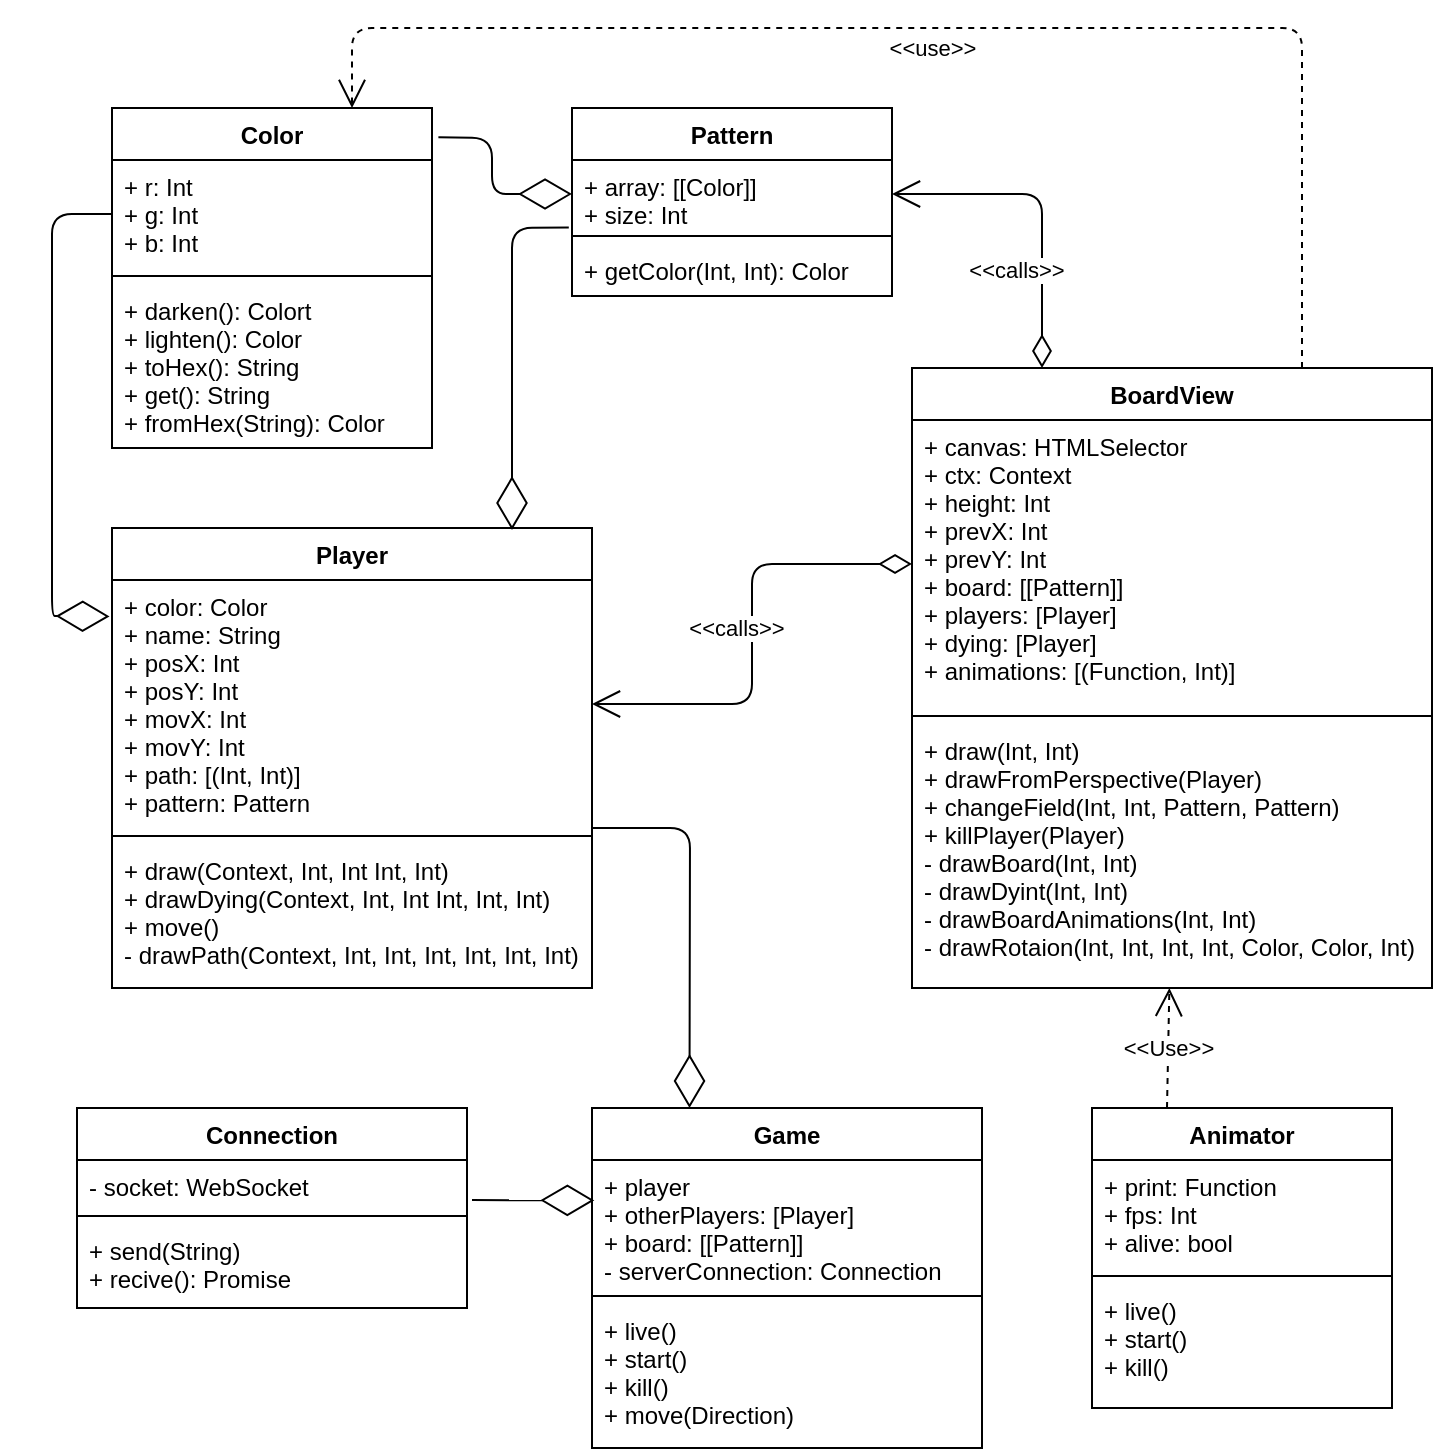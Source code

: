 <mxfile version="13.9.8" type="device"><diagram id="7nctGKwDVPVxih5v_kCL" name="Page-1"><mxGraphModel dx="1038" dy="523" grid="1" gridSize="10" guides="1" tooltips="1" connect="1" arrows="1" fold="1" page="1" pageScale="1" pageWidth="850" pageHeight="1100" math="0" shadow="0"><root><mxCell id="0"/><mxCell id="1" parent="0"/><mxCell id="rH_dn1NlZQ1iKTYGKMYJ-7" value="Color" style="swimlane;fontStyle=1;align=center;verticalAlign=top;childLayout=stackLayout;horizontal=1;startSize=26;horizontalStack=0;resizeParent=1;resizeParentMax=0;resizeLast=0;collapsible=1;marginBottom=0;" parent="1" vertex="1"><mxGeometry x="60" y="60" width="160" height="170" as="geometry"><mxRectangle x="120" y="90" width="60" height="26" as="alternateBounds"/></mxGeometry></mxCell><mxCell id="rH_dn1NlZQ1iKTYGKMYJ-8" value="+ r: Int&#10;+ g: Int&#10;+ b: Int" style="text;strokeColor=none;fillColor=none;align=left;verticalAlign=top;spacingLeft=4;spacingRight=4;overflow=hidden;rotatable=0;points=[[0,0.5],[1,0.5]];portConstraint=eastwest;" parent="rH_dn1NlZQ1iKTYGKMYJ-7" vertex="1"><mxGeometry y="26" width="160" height="54" as="geometry"/></mxCell><mxCell id="rH_dn1NlZQ1iKTYGKMYJ-9" value="" style="line;strokeWidth=1;fillColor=none;align=left;verticalAlign=middle;spacingTop=-1;spacingLeft=3;spacingRight=3;rotatable=0;labelPosition=right;points=[];portConstraint=eastwest;" parent="rH_dn1NlZQ1iKTYGKMYJ-7" vertex="1"><mxGeometry y="80" width="160" height="8" as="geometry"/></mxCell><mxCell id="rH_dn1NlZQ1iKTYGKMYJ-10" value="+ darken(): Colort&#10;+ lighten(): Color&#10;+ toHex(): String&#10;+ get(): String&#10;+ fromHex(String): Color" style="text;strokeColor=none;fillColor=none;align=left;verticalAlign=top;spacingLeft=4;spacingRight=4;overflow=hidden;rotatable=0;points=[[0,0.5],[1,0.5]];portConstraint=eastwest;fontStyle=0" parent="rH_dn1NlZQ1iKTYGKMYJ-7" vertex="1"><mxGeometry y="88" width="160" height="82" as="geometry"/></mxCell><mxCell id="rH_dn1NlZQ1iKTYGKMYJ-11" value="Pattern" style="swimlane;fontStyle=1;align=center;verticalAlign=top;childLayout=stackLayout;horizontal=1;startSize=26;horizontalStack=0;resizeParent=1;resizeParentMax=0;resizeLast=0;collapsible=1;marginBottom=0;" parent="1" vertex="1"><mxGeometry x="290" y="60" width="160" height="94" as="geometry"/></mxCell><mxCell id="rH_dn1NlZQ1iKTYGKMYJ-12" value="+ array: [[Color]]&#10;+ size: Int" style="text;strokeColor=none;fillColor=none;align=left;verticalAlign=top;spacingLeft=4;spacingRight=4;overflow=hidden;rotatable=0;points=[[0,0.5],[1,0.5]];portConstraint=eastwest;" parent="rH_dn1NlZQ1iKTYGKMYJ-11" vertex="1"><mxGeometry y="26" width="160" height="34" as="geometry"/></mxCell><mxCell id="rH_dn1NlZQ1iKTYGKMYJ-13" value="" style="line;strokeWidth=1;fillColor=none;align=left;verticalAlign=middle;spacingTop=-1;spacingLeft=3;spacingRight=3;rotatable=0;labelPosition=right;points=[];portConstraint=eastwest;" parent="rH_dn1NlZQ1iKTYGKMYJ-11" vertex="1"><mxGeometry y="60" width="160" height="8" as="geometry"/></mxCell><mxCell id="rH_dn1NlZQ1iKTYGKMYJ-14" value="+ getColor(Int, Int): Color" style="text;strokeColor=none;fillColor=none;align=left;verticalAlign=top;spacingLeft=4;spacingRight=4;overflow=hidden;rotatable=0;points=[[0,0.5],[1,0.5]];portConstraint=eastwest;" parent="rH_dn1NlZQ1iKTYGKMYJ-11" vertex="1"><mxGeometry y="68" width="160" height="26" as="geometry"/></mxCell><mxCell id="rH_dn1NlZQ1iKTYGKMYJ-15" value="" style="endArrow=diamondThin;endFill=0;endSize=24;html=1;exitX=1.02;exitY=0.086;exitDx=0;exitDy=0;exitPerimeter=0;entryX=0;entryY=0.5;entryDx=0;entryDy=0;" parent="1" source="rH_dn1NlZQ1iKTYGKMYJ-7" target="rH_dn1NlZQ1iKTYGKMYJ-12" edge="1"><mxGeometry width="160" relative="1" as="geometry"><mxPoint x="270" y="210" as="sourcePoint"/><mxPoint x="430" y="210" as="targetPoint"/><Array as="points"><mxPoint x="250" y="75"/><mxPoint x="250" y="103"/></Array></mxGeometry></mxCell><mxCell id="rH_dn1NlZQ1iKTYGKMYJ-16" value="Player" style="swimlane;fontStyle=1;align=center;verticalAlign=top;childLayout=stackLayout;horizontal=1;startSize=26;horizontalStack=0;resizeParent=1;resizeParentMax=0;resizeLast=0;collapsible=1;marginBottom=0;" parent="1" vertex="1"><mxGeometry x="60" y="270" width="240" height="230" as="geometry"/></mxCell><mxCell id="rH_dn1NlZQ1iKTYGKMYJ-17" value="+ color: Color&#10;+ name: String&#10;+ posX: Int&#10;+ posY: Int&#10;+ movX: Int&#10;+ movY: Int&#10;+ path: [(Int, Int)]&#10;+ pattern: Pattern" style="text;strokeColor=none;fillColor=none;align=left;verticalAlign=top;spacingLeft=4;spacingRight=4;overflow=hidden;rotatable=0;points=[[0,0.5],[1,0.5]];portConstraint=eastwest;" parent="rH_dn1NlZQ1iKTYGKMYJ-16" vertex="1"><mxGeometry y="26" width="240" height="124" as="geometry"/></mxCell><mxCell id="rH_dn1NlZQ1iKTYGKMYJ-18" value="" style="line;strokeWidth=1;fillColor=none;align=left;verticalAlign=middle;spacingTop=-1;spacingLeft=3;spacingRight=3;rotatable=0;labelPosition=right;points=[];portConstraint=eastwest;" parent="rH_dn1NlZQ1iKTYGKMYJ-16" vertex="1"><mxGeometry y="150" width="240" height="8" as="geometry"/></mxCell><mxCell id="rH_dn1NlZQ1iKTYGKMYJ-19" value="+ draw(Context, Int, Int Int, Int)&#10;+ drawDying(Context, Int, Int Int, Int, Int)&#10;+ move()&#10;- drawPath(Context, Int, Int, Int, Int, Int, Int)" style="text;strokeColor=none;fillColor=none;align=left;verticalAlign=top;spacingLeft=4;spacingRight=4;overflow=hidden;rotatable=0;points=[[0,0.5],[1,0.5]];portConstraint=eastwest;" parent="rH_dn1NlZQ1iKTYGKMYJ-16" vertex="1"><mxGeometry y="158" width="240" height="72" as="geometry"/></mxCell><mxCell id="rH_dn1NlZQ1iKTYGKMYJ-23" value="" style="endArrow=diamondThin;endFill=0;endSize=24;html=1;exitX=0;exitY=0.5;exitDx=0;exitDy=0;entryX=-0.005;entryY=0.147;entryDx=0;entryDy=0;entryPerimeter=0;" parent="1" source="rH_dn1NlZQ1iKTYGKMYJ-8" target="rH_dn1NlZQ1iKTYGKMYJ-17" edge="1"><mxGeometry width="160" relative="1" as="geometry"><mxPoint x="260" y="230" as="sourcePoint"/><mxPoint x="420" y="230" as="targetPoint"/><Array as="points"><mxPoint x="30" y="113"/><mxPoint x="30" y="314"/></Array></mxGeometry></mxCell><mxCell id="rH_dn1NlZQ1iKTYGKMYJ-29" value="" style="endArrow=diamondThin;endFill=0;endSize=24;html=1;exitX=-0.01;exitY=0.994;exitDx=0;exitDy=0;exitPerimeter=0;" parent="1" source="rH_dn1NlZQ1iKTYGKMYJ-12" edge="1"><mxGeometry width="160" relative="1" as="geometry"><mxPoint x="250" y="200" as="sourcePoint"/><mxPoint x="260" y="271" as="targetPoint"/><Array as="points"><mxPoint x="260" y="120"/></Array></mxGeometry></mxCell><mxCell id="rH_dn1NlZQ1iKTYGKMYJ-30" value="BoardView" style="swimlane;fontStyle=1;align=center;verticalAlign=top;childLayout=stackLayout;horizontal=1;startSize=26;horizontalStack=0;resizeParent=1;resizeParentMax=0;resizeLast=0;collapsible=1;marginBottom=0;" parent="1" vertex="1"><mxGeometry x="460" y="190" width="260" height="310" as="geometry"><mxRectangle x="440" y="190" width="90" height="26" as="alternateBounds"/></mxGeometry></mxCell><mxCell id="rH_dn1NlZQ1iKTYGKMYJ-31" value="+ canvas: HTMLSelector&#10;+ ctx: Context&#10;+ height: Int&#10;+ prevX: Int&#10;+ prevY: Int&#10;+ board: [[Pattern]]&#10;+ players: [Player]&#10;+ dying: [Player]&#10;+ animations: [(Function, Int)]" style="text;strokeColor=none;fillColor=none;align=left;verticalAlign=top;spacingLeft=4;spacingRight=4;overflow=hidden;rotatable=0;points=[[0,0.5],[1,0.5]];portConstraint=eastwest;" parent="rH_dn1NlZQ1iKTYGKMYJ-30" vertex="1"><mxGeometry y="26" width="260" height="144" as="geometry"/></mxCell><mxCell id="rH_dn1NlZQ1iKTYGKMYJ-32" value="" style="line;strokeWidth=1;fillColor=none;align=left;verticalAlign=middle;spacingTop=-1;spacingLeft=3;spacingRight=3;rotatable=0;labelPosition=right;points=[];portConstraint=eastwest;" parent="rH_dn1NlZQ1iKTYGKMYJ-30" vertex="1"><mxGeometry y="170" width="260" height="8" as="geometry"/></mxCell><mxCell id="rH_dn1NlZQ1iKTYGKMYJ-33" value="+ draw(Int, Int)&#10;+ drawFromPerspective(Player)&#10;+ changeField(Int, Int, Pattern, Pattern)&#10;+ killPlayer(Player)&#10;- drawBoard(Int, Int)&#10;- drawDyint(Int, Int)&#10;- drawBoardAnimations(Int, Int)&#10;- drawRotaion(Int, Int, Int, Int, Color, Color, Int)&#10;" style="text;strokeColor=none;fillColor=none;align=left;verticalAlign=top;spacingLeft=4;spacingRight=4;overflow=hidden;rotatable=0;points=[[0,0.5],[1,0.5]];portConstraint=eastwest;" parent="rH_dn1NlZQ1iKTYGKMYJ-30" vertex="1"><mxGeometry y="178" width="260" height="132" as="geometry"/></mxCell><mxCell id="rH_dn1NlZQ1iKTYGKMYJ-35" value="" style="endArrow=open;html=1;endSize=12;startArrow=diamondThin;startSize=14;startFill=0;edgeStyle=orthogonalEdgeStyle;align=left;verticalAlign=bottom;entryX=1;entryY=0.5;entryDx=0;entryDy=0;" parent="1" source="rH_dn1NlZQ1iKTYGKMYJ-31" target="rH_dn1NlZQ1iKTYGKMYJ-17" edge="1"><mxGeometry x="-1" y="3" relative="1" as="geometry"><mxPoint x="330" y="330" as="sourcePoint"/><mxPoint x="440" y="320" as="targetPoint"/></mxGeometry></mxCell><mxCell id="rH_dn1NlZQ1iKTYGKMYJ-36" value="&amp;lt;&amp;lt;calls&amp;gt;&amp;gt;" style="edgeLabel;html=1;align=center;verticalAlign=middle;resizable=0;points=[];" parent="rH_dn1NlZQ1iKTYGKMYJ-35" vertex="1" connectable="0"><mxGeometry x="0.91" y="1" relative="1" as="geometry"><mxPoint x="61" y="-39" as="offset"/></mxGeometry></mxCell><mxCell id="rH_dn1NlZQ1iKTYGKMYJ-37" value="" style="endArrow=open;html=1;endSize=12;startArrow=diamondThin;startSize=14;startFill=0;edgeStyle=orthogonalEdgeStyle;align=left;verticalAlign=bottom;entryX=1;entryY=0.5;entryDx=0;entryDy=0;exitX=0.25;exitY=0;exitDx=0;exitDy=0;" parent="1" source="rH_dn1NlZQ1iKTYGKMYJ-30" target="rH_dn1NlZQ1iKTYGKMYJ-12" edge="1"><mxGeometry x="-1" y="3" relative="1" as="geometry"><mxPoint x="690" y="80" as="sourcePoint"/><mxPoint x="550" y="150" as="targetPoint"/></mxGeometry></mxCell><mxCell id="rH_dn1NlZQ1iKTYGKMYJ-38" value="&amp;lt;&amp;lt;calls&amp;gt;&amp;gt;" style="edgeLabel;html=1;align=center;verticalAlign=middle;resizable=0;points=[];" parent="rH_dn1NlZQ1iKTYGKMYJ-37" vertex="1" connectable="0"><mxGeometry x="0.91" y="1" relative="1" as="geometry"><mxPoint x="54" y="37" as="offset"/></mxGeometry></mxCell><mxCell id="rH_dn1NlZQ1iKTYGKMYJ-39" value="&amp;lt;&amp;lt;use&amp;gt;&amp;gt;" style="endArrow=open;endSize=12;dashed=1;html=1;exitX=0.75;exitY=0;exitDx=0;exitDy=0;entryX=0.75;entryY=0;entryDx=0;entryDy=0;" parent="1" source="rH_dn1NlZQ1iKTYGKMYJ-30" target="rH_dn1NlZQ1iKTYGKMYJ-7" edge="1"><mxGeometry x="0.038" y="10" width="160" relative="1" as="geometry"><mxPoint x="570" y="110" as="sourcePoint"/><mxPoint x="730" y="110" as="targetPoint"/><Array as="points"><mxPoint x="655" y="20"/><mxPoint x="180" y="20"/></Array><mxPoint as="offset"/></mxGeometry></mxCell><mxCell id="vpd7Nqoenhm277lc2Jsg-1" value="Animator" style="swimlane;fontStyle=1;align=center;verticalAlign=top;childLayout=stackLayout;horizontal=1;startSize=26;horizontalStack=0;resizeParent=1;resizeParentMax=0;resizeLast=0;collapsible=1;marginBottom=0;" vertex="1" parent="1"><mxGeometry x="550" y="560" width="150" height="150" as="geometry"/></mxCell><mxCell id="vpd7Nqoenhm277lc2Jsg-2" value="+ print: Function&#10;+ fps: Int&#10;+ alive: bool" style="text;strokeColor=none;fillColor=none;align=left;verticalAlign=top;spacingLeft=4;spacingRight=4;overflow=hidden;rotatable=0;points=[[0,0.5],[1,0.5]];portConstraint=eastwest;" vertex="1" parent="vpd7Nqoenhm277lc2Jsg-1"><mxGeometry y="26" width="150" height="54" as="geometry"/></mxCell><mxCell id="vpd7Nqoenhm277lc2Jsg-3" value="" style="line;strokeWidth=1;fillColor=none;align=left;verticalAlign=middle;spacingTop=-1;spacingLeft=3;spacingRight=3;rotatable=0;labelPosition=right;points=[];portConstraint=eastwest;" vertex="1" parent="vpd7Nqoenhm277lc2Jsg-1"><mxGeometry y="80" width="150" height="8" as="geometry"/></mxCell><mxCell id="vpd7Nqoenhm277lc2Jsg-4" value="+ live()&#10;+ start()&#10;+ kill()" style="text;strokeColor=none;fillColor=none;align=left;verticalAlign=top;spacingLeft=4;spacingRight=4;overflow=hidden;rotatable=0;points=[[0,0.5],[1,0.5]];portConstraint=eastwest;" vertex="1" parent="vpd7Nqoenhm277lc2Jsg-1"><mxGeometry y="88" width="150" height="62" as="geometry"/></mxCell><mxCell id="vpd7Nqoenhm277lc2Jsg-5" value="Game" style="swimlane;fontStyle=1;align=center;verticalAlign=top;childLayout=stackLayout;horizontal=1;startSize=26;horizontalStack=0;resizeParent=1;resizeParentMax=0;resizeLast=0;collapsible=1;marginBottom=0;" vertex="1" parent="1"><mxGeometry x="300" y="560" width="195" height="170" as="geometry"/></mxCell><mxCell id="vpd7Nqoenhm277lc2Jsg-6" value="+ player&#10;+ otherPlayers: [Player]&#10;+ board: [[Pattern]]&#10;- serverConnection: Connection" style="text;strokeColor=none;fillColor=none;align=left;verticalAlign=top;spacingLeft=4;spacingRight=4;overflow=hidden;rotatable=0;points=[[0,0.5],[1,0.5]];portConstraint=eastwest;" vertex="1" parent="vpd7Nqoenhm277lc2Jsg-5"><mxGeometry y="26" width="195" height="64" as="geometry"/></mxCell><mxCell id="vpd7Nqoenhm277lc2Jsg-7" value="" style="line;strokeWidth=1;fillColor=none;align=left;verticalAlign=middle;spacingTop=-1;spacingLeft=3;spacingRight=3;rotatable=0;labelPosition=right;points=[];portConstraint=eastwest;" vertex="1" parent="vpd7Nqoenhm277lc2Jsg-5"><mxGeometry y="90" width="195" height="8" as="geometry"/></mxCell><mxCell id="vpd7Nqoenhm277lc2Jsg-8" value="+ live()&#10;+ start()&#10;+ kill()&#10;+ move(Direction)" style="text;strokeColor=none;fillColor=none;align=left;verticalAlign=top;spacingLeft=4;spacingRight=4;overflow=hidden;rotatable=0;points=[[0,0.5],[1,0.5]];portConstraint=eastwest;" vertex="1" parent="vpd7Nqoenhm277lc2Jsg-5"><mxGeometry y="98" width="195" height="72" as="geometry"/></mxCell><mxCell id="vpd7Nqoenhm277lc2Jsg-9" value="Connection" style="swimlane;fontStyle=1;align=center;verticalAlign=top;childLayout=stackLayout;horizontal=1;startSize=26;horizontalStack=0;resizeParent=1;resizeParentMax=0;resizeLast=0;collapsible=1;marginBottom=0;" vertex="1" parent="1"><mxGeometry x="42.5" y="560" width="195" height="100" as="geometry"/></mxCell><mxCell id="vpd7Nqoenhm277lc2Jsg-10" value="- socket: WebSocket" style="text;strokeColor=none;fillColor=none;align=left;verticalAlign=top;spacingLeft=4;spacingRight=4;overflow=hidden;rotatable=0;points=[[0,0.5],[1,0.5]];portConstraint=eastwest;" vertex="1" parent="vpd7Nqoenhm277lc2Jsg-9"><mxGeometry y="26" width="195" height="24" as="geometry"/></mxCell><mxCell id="vpd7Nqoenhm277lc2Jsg-11" value="" style="line;strokeWidth=1;fillColor=none;align=left;verticalAlign=middle;spacingTop=-1;spacingLeft=3;spacingRight=3;rotatable=0;labelPosition=right;points=[];portConstraint=eastwest;" vertex="1" parent="vpd7Nqoenhm277lc2Jsg-9"><mxGeometry y="50" width="195" height="8" as="geometry"/></mxCell><mxCell id="vpd7Nqoenhm277lc2Jsg-12" value="+ send(String)&#10;+ recive(): Promise" style="text;strokeColor=none;fillColor=none;align=left;verticalAlign=top;spacingLeft=4;spacingRight=4;overflow=hidden;rotatable=0;points=[[0,0.5],[1,0.5]];portConstraint=eastwest;" vertex="1" parent="vpd7Nqoenhm277lc2Jsg-9"><mxGeometry y="58" width="195" height="42" as="geometry"/></mxCell><mxCell id="vpd7Nqoenhm277lc2Jsg-14" value="" style="endArrow=diamondThin;endFill=0;endSize=24;html=1;entryX=0.006;entryY=0.316;entryDx=0;entryDy=0;entryPerimeter=0;" edge="1" parent="1" target="vpd7Nqoenhm277lc2Jsg-6"><mxGeometry width="160" relative="1" as="geometry"><mxPoint x="240" y="606" as="sourcePoint"/><mxPoint x="500" y="420" as="targetPoint"/></mxGeometry></mxCell><mxCell id="vpd7Nqoenhm277lc2Jsg-15" value="" style="endArrow=diamondThin;endFill=0;endSize=24;html=1;entryX=0.25;entryY=0;entryDx=0;entryDy=0;exitX=1;exitY=1;exitDx=0;exitDy=0;exitPerimeter=0;" edge="1" parent="1" source="rH_dn1NlZQ1iKTYGKMYJ-17" target="vpd7Nqoenhm277lc2Jsg-5"><mxGeometry width="160" relative="1" as="geometry"><mxPoint x="310.005" y="520.78" as="sourcePoint"/><mxPoint x="369.97" y="520.004" as="targetPoint"/><Array as="points"><mxPoint x="349" y="420"/></Array></mxGeometry></mxCell><mxCell id="vpd7Nqoenhm277lc2Jsg-16" value="&amp;lt;&amp;lt;Use&amp;gt;&amp;gt;" style="endArrow=open;endSize=12;dashed=1;html=1;exitX=0.25;exitY=0;exitDx=0;exitDy=0;" edge="1" parent="1" source="vpd7Nqoenhm277lc2Jsg-1" target="rH_dn1NlZQ1iKTYGKMYJ-33"><mxGeometry width="160" relative="1" as="geometry"><mxPoint x="340" y="420" as="sourcePoint"/><mxPoint x="500" y="420" as="targetPoint"/></mxGeometry></mxCell></root></mxGraphModel></diagram></mxfile>